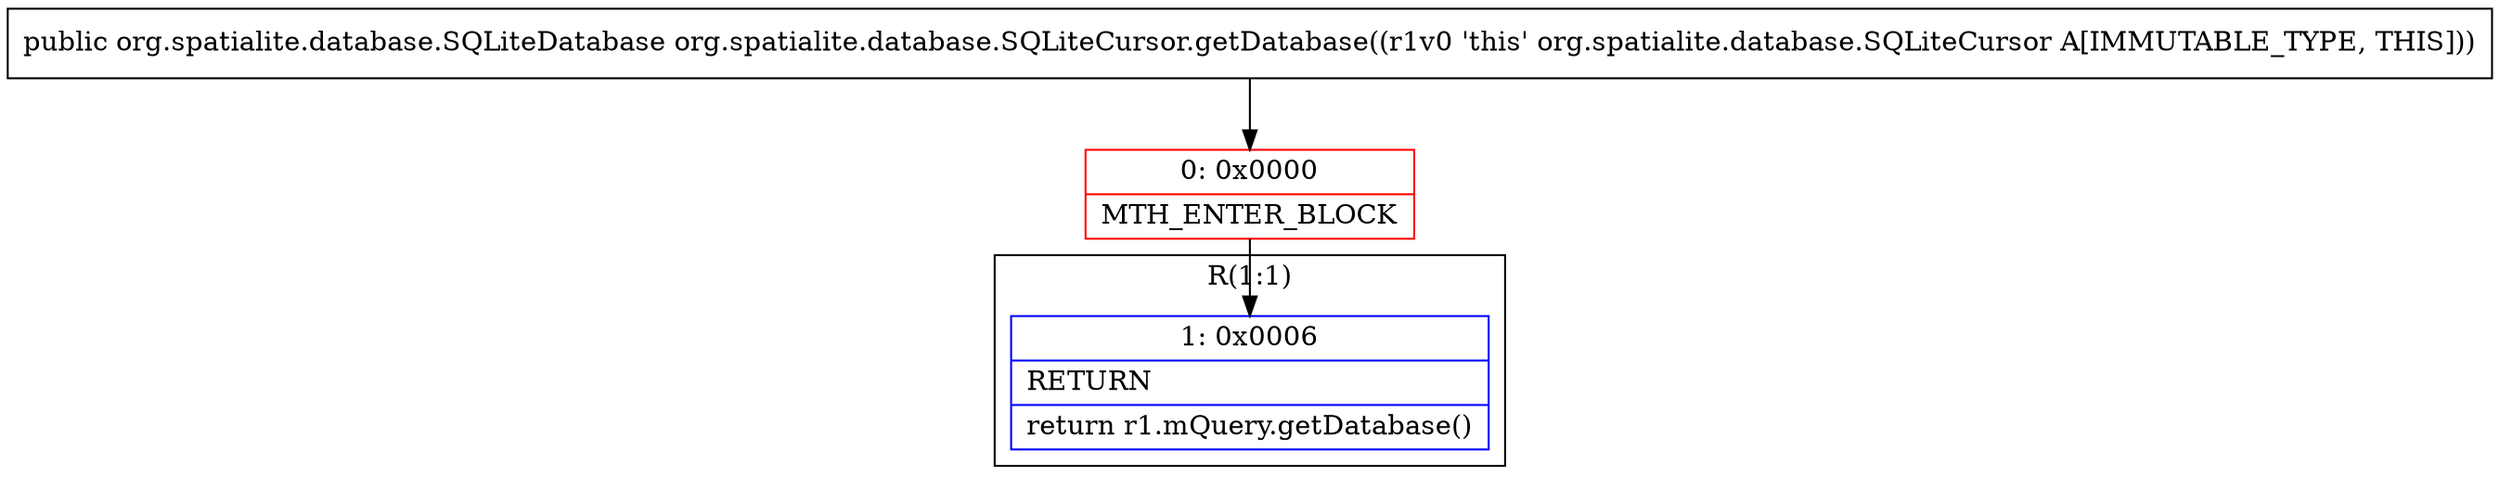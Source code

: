 digraph "CFG fororg.spatialite.database.SQLiteCursor.getDatabase()Lorg\/spatialite\/database\/SQLiteDatabase;" {
subgraph cluster_Region_567825355 {
label = "R(1:1)";
node [shape=record,color=blue];
Node_1 [shape=record,label="{1\:\ 0x0006|RETURN\l|return r1.mQuery.getDatabase()\l}"];
}
Node_0 [shape=record,color=red,label="{0\:\ 0x0000|MTH_ENTER_BLOCK\l}"];
MethodNode[shape=record,label="{public org.spatialite.database.SQLiteDatabase org.spatialite.database.SQLiteCursor.getDatabase((r1v0 'this' org.spatialite.database.SQLiteCursor A[IMMUTABLE_TYPE, THIS])) }"];
MethodNode -> Node_0;
Node_0 -> Node_1;
}

